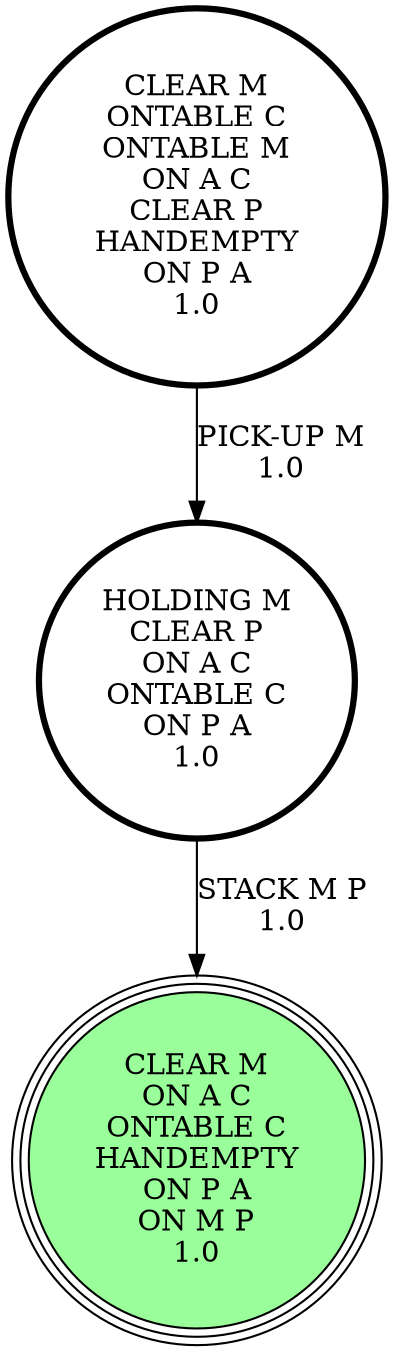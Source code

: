 digraph {
"CLEAR M\nONTABLE C\nONTABLE M\nON A C\nCLEAR P\nHANDEMPTY\nON P A\n1.0\n" -> "HOLDING M\nCLEAR P\nON A C\nONTABLE C\nON P A\n1.0\n"[label="PICK-UP M\n1.0\n"];
"HOLDING M\nCLEAR P\nON A C\nONTABLE C\nON P A\n1.0\n" -> "CLEAR M\nON A C\nONTABLE C\nHANDEMPTY\nON P A\nON M P\n1.0\n"[label="STACK M P\n1.0\n"];
"CLEAR M\nON A C\nONTABLE C\nHANDEMPTY\nON P A\nON M P\n1.0\n" [shape=circle, style=filled, fillcolor=palegreen1, peripheries=3];
"CLEAR M\nONTABLE C\nONTABLE M\nON A C\nCLEAR P\nHANDEMPTY\nON P A\n1.0\n" [shape=circle, penwidth=3];
"HOLDING M\nCLEAR P\nON A C\nONTABLE C\nON P A\n1.0\n" [shape=circle, penwidth=3];
"CLEAR M\nON A C\nONTABLE C\nHANDEMPTY\nON P A\nON M P\n1.0\n" [shape=circle, style=filled, fillcolor=palegreen1, peripheries=3];
}

